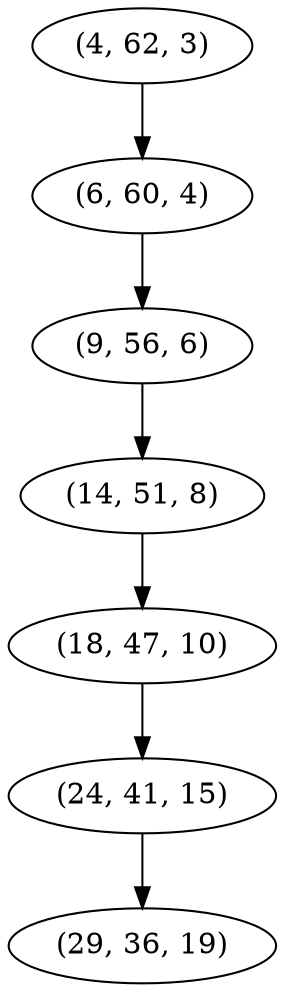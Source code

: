 digraph tree {
    "(4, 62, 3)";
    "(6, 60, 4)";
    "(9, 56, 6)";
    "(14, 51, 8)";
    "(18, 47, 10)";
    "(24, 41, 15)";
    "(29, 36, 19)";
    "(4, 62, 3)" -> "(6, 60, 4)";
    "(6, 60, 4)" -> "(9, 56, 6)";
    "(9, 56, 6)" -> "(14, 51, 8)";
    "(14, 51, 8)" -> "(18, 47, 10)";
    "(18, 47, 10)" -> "(24, 41, 15)";
    "(24, 41, 15)" -> "(29, 36, 19)";
}
